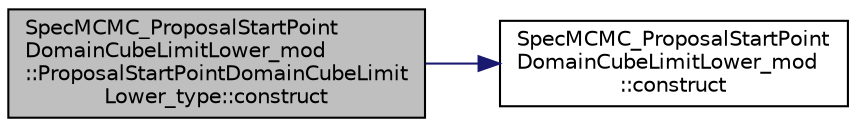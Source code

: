 digraph "SpecMCMC_ProposalStartPointDomainCubeLimitLower_mod::ProposalStartPointDomainCubeLimitLower_type::construct"
{
 // LATEX_PDF_SIZE
  edge [fontname="Helvetica",fontsize="10",labelfontname="Helvetica",labelfontsize="10"];
  node [fontname="Helvetica",fontsize="10",shape=record];
  rankdir="LR";
  Node1 [label="SpecMCMC_ProposalStartPoint\lDomainCubeLimitLower_mod\l::ProposalStartPointDomainCubeLimit\lLower_type::construct",height=0.2,width=0.4,color="black", fillcolor="grey75", style="filled", fontcolor="black",tooltip=" "];
  Node1 -> Node2 [color="midnightblue",fontsize="10",style="solid",fontname="Helvetica"];
  Node2 [label="SpecMCMC_ProposalStartPoint\lDomainCubeLimitLower_mod\l::construct",height=0.2,width=0.4,color="black", fillcolor="white", style="filled",URL="$namespaceSpecMCMC__ProposalStartPointDomainCubeLimitLower__mod.html#aee6b1958cce5082d775370c35a972d52",tooltip=" "];
}
